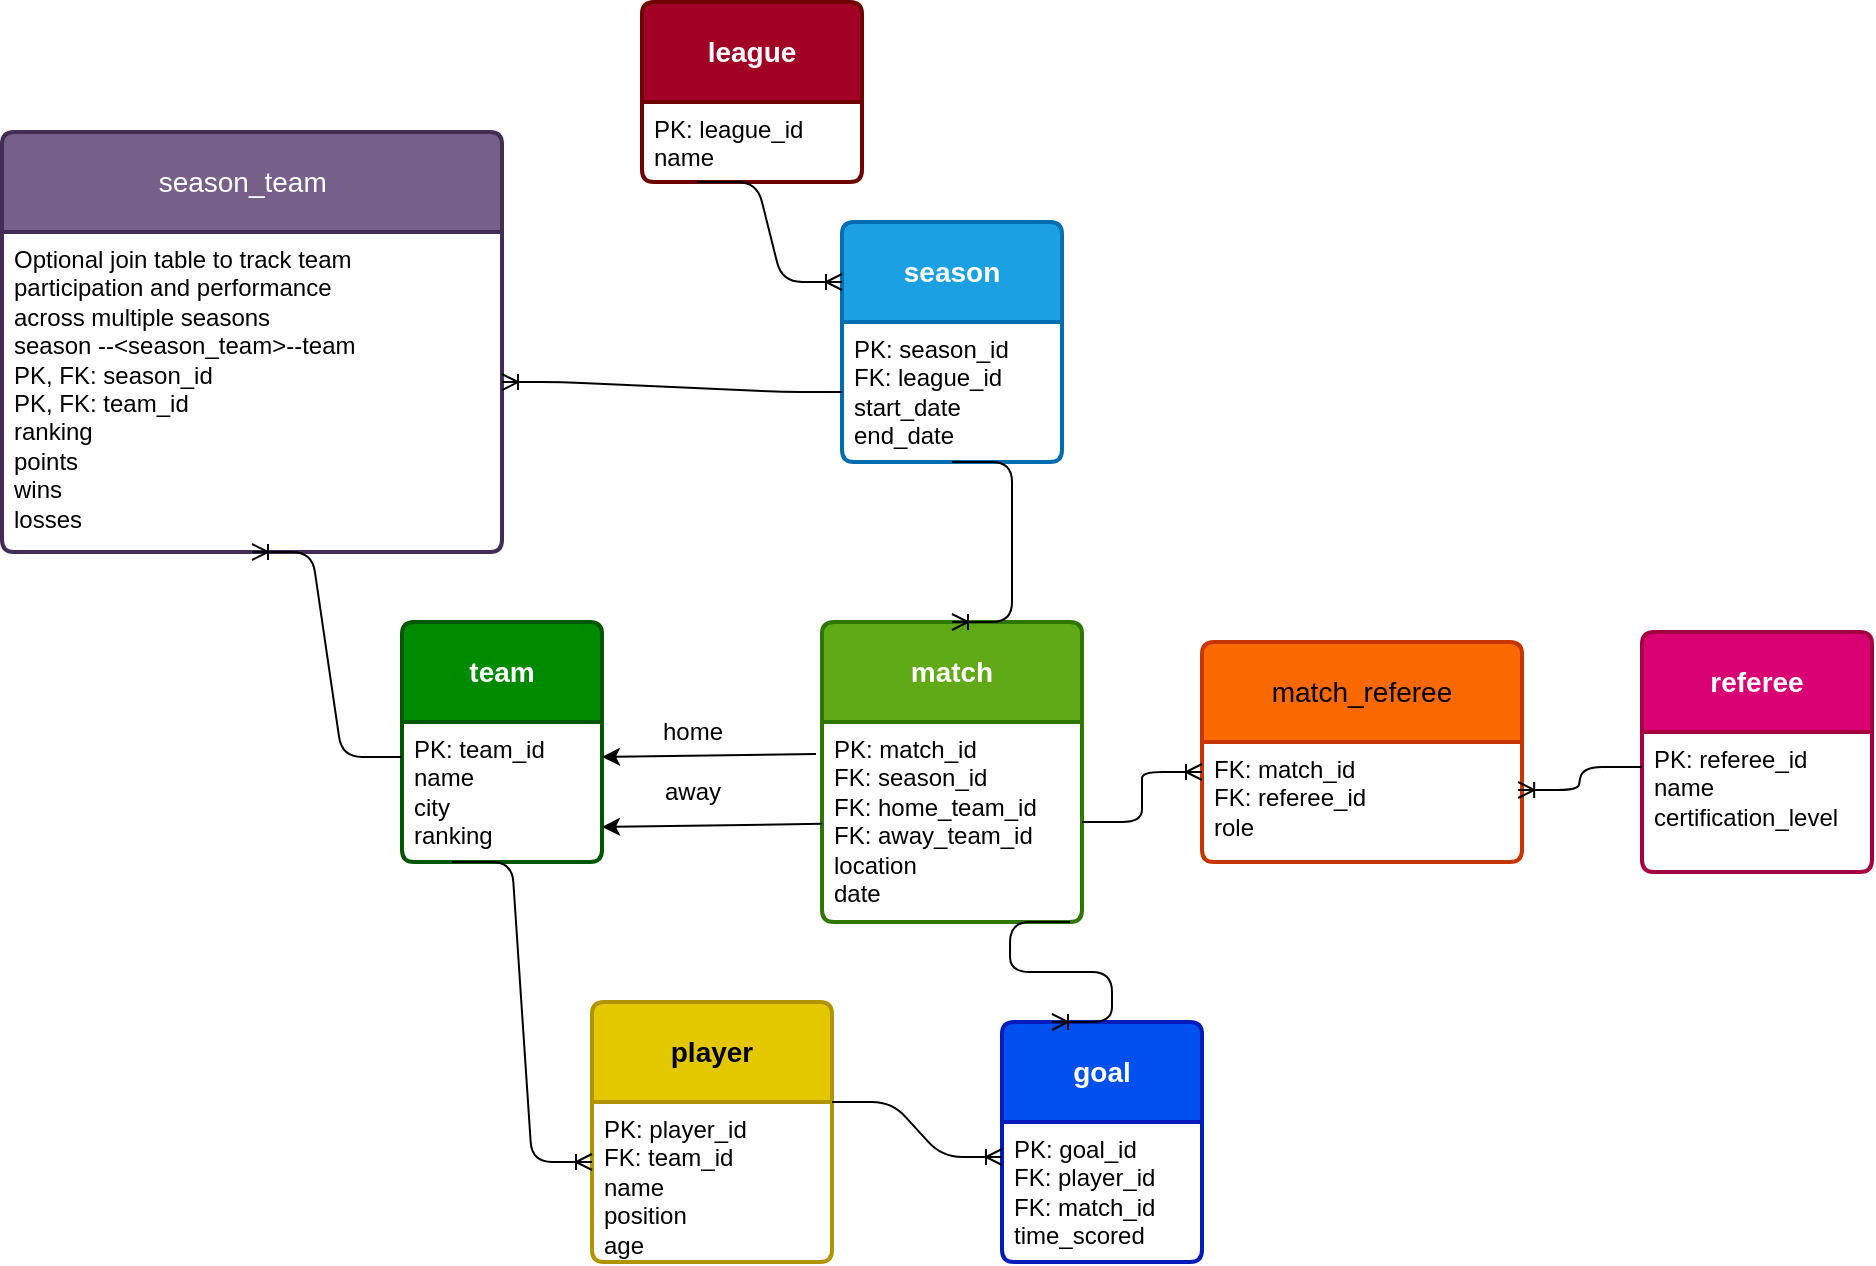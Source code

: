 <mxfile>
    <diagram id="H_w98YS7Cdo7qbDJGMlu" name="Page-1">
        <mxGraphModel dx="1332" dy="1644" grid="1" gridSize="10" guides="1" tooltips="1" connect="1" arrows="1" fold="1" page="1" pageScale="1" pageWidth="850" pageHeight="1100" math="0" shadow="0">
            <root>
                <mxCell id="0"/>
                <mxCell id="1" parent="0"/>
                <mxCell id="38" style="edgeStyle=none;html=1;" edge="1" parent="1" source="37" target="36">
                    <mxGeometry relative="1" as="geometry"/>
                </mxCell>
                <mxCell id="4" value="&lt;b&gt;referee&lt;/b&gt;" style="swimlane;childLayout=stackLayout;horizontal=1;startSize=50;horizontalStack=0;rounded=1;fontSize=14;fontStyle=0;strokeWidth=2;resizeParent=0;resizeLast=1;shadow=0;dashed=0;align=center;arcSize=4;whiteSpace=wrap;html=1;fillColor=#d80073;fontColor=#ffffff;strokeColor=#A50040;" parent="1" vertex="1">
                    <mxGeometry x="720" y="85" width="115" height="120" as="geometry"/>
                </mxCell>
                <mxCell id="5" value="PK: referee_id&lt;div&gt;&lt;font style=&quot;color: rgb(0, 0, 0);&quot;&gt;name&lt;/font&gt;&lt;/div&gt;&lt;div&gt;&lt;font style=&quot;color: rgb(0, 0, 0);&quot;&gt;certification_level&lt;/font&gt;&lt;/div&gt;" style="align=left;strokeColor=none;fillColor=none;spacingLeft=4;fontSize=12;verticalAlign=top;resizable=0;rotatable=0;part=1;html=1;" parent="4" vertex="1">
                    <mxGeometry y="50" width="115" height="70" as="geometry"/>
                </mxCell>
                <mxCell id="6" value="&lt;b&gt;player&lt;/b&gt;" style="swimlane;childLayout=stackLayout;horizontal=1;startSize=50;horizontalStack=0;rounded=1;fontSize=14;fontStyle=0;strokeWidth=2;resizeParent=0;resizeLast=1;shadow=0;dashed=0;align=center;arcSize=4;whiteSpace=wrap;html=1;fillColor=#e3c800;fontColor=#000000;strokeColor=#B09500;" parent="1" vertex="1">
                    <mxGeometry x="195" y="270" width="120" height="130" as="geometry"/>
                </mxCell>
                <mxCell id="7" value="&lt;font style=&quot;color: rgb(0, 0, 0);&quot;&gt;PK: player_id&lt;/font&gt;&lt;div&gt;&lt;font style=&quot;color: rgb(0, 0, 0);&quot;&gt;FK: team_id&lt;/font&gt;&lt;/div&gt;&lt;div&gt;&lt;font style=&quot;color: rgb(0, 0, 0);&quot;&gt;name&lt;/font&gt;&lt;/div&gt;&lt;div&gt;&lt;font style=&quot;color: rgb(0, 0, 0);&quot;&gt;position&lt;/font&gt;&lt;/div&gt;&lt;div&gt;&lt;font style=&quot;color: rgb(0, 0, 0);&quot;&gt;age&lt;/font&gt;&lt;/div&gt;" style="align=left;strokeColor=none;fillColor=none;spacingLeft=4;fontSize=12;verticalAlign=top;resizable=0;rotatable=0;part=1;html=1;" parent="6" vertex="1">
                    <mxGeometry y="50" width="120" height="80" as="geometry"/>
                </mxCell>
                <mxCell id="8" value="&lt;b&gt;season&lt;/b&gt;" style="swimlane;childLayout=stackLayout;horizontal=1;startSize=50;horizontalStack=0;rounded=1;fontSize=14;fontStyle=0;strokeWidth=2;resizeParent=0;resizeLast=1;shadow=0;dashed=0;align=center;arcSize=4;whiteSpace=wrap;html=1;fillColor=#1ba1e2;fontColor=#ffffff;strokeColor=#006EAF;" parent="1" vertex="1">
                    <mxGeometry x="320" y="-120" width="110" height="120" as="geometry"/>
                </mxCell>
                <mxCell id="9" value="&lt;div&gt;&lt;font style=&quot;color: rgb(0, 0, 0);&quot;&gt;PK: season_id&lt;/font&gt;&lt;/div&gt;&lt;div&gt;&lt;font style=&quot;color: rgb(0, 0, 0);&quot;&gt;FK: league_id&lt;/font&gt;&lt;/div&gt;&lt;font style=&quot;color: rgb(0, 0, 0);&quot;&gt;start_date&lt;/font&gt;&lt;div&gt;&lt;div&gt;&lt;font style=&quot;color: rgb(0, 0, 0);&quot;&gt;end_date&lt;/font&gt;&lt;/div&gt;&lt;/div&gt;" style="align=left;strokeColor=none;fillColor=none;spacingLeft=4;fontSize=12;verticalAlign=top;resizable=0;rotatable=0;part=1;html=1;" parent="8" vertex="1">
                    <mxGeometry y="50" width="110" height="70" as="geometry"/>
                </mxCell>
                <mxCell id="10" value="&lt;b&gt;goal&lt;/b&gt;" style="swimlane;childLayout=stackLayout;horizontal=1;startSize=50;horizontalStack=0;rounded=1;fontSize=14;fontStyle=0;strokeWidth=2;resizeParent=0;resizeLast=1;shadow=0;dashed=0;align=center;arcSize=4;whiteSpace=wrap;html=1;fillColor=#0050ef;fontColor=#ffffff;strokeColor=#001DBC;" parent="1" vertex="1">
                    <mxGeometry x="400" y="280" width="100" height="120" as="geometry"/>
                </mxCell>
                <mxCell id="11" value="&lt;font style=&quot;color: rgb(0, 0, 0);&quot;&gt;PK: goal_id&lt;/font&gt;&lt;div&gt;&lt;font style=&quot;color: rgb(0, 0, 0);&quot;&gt;FK: player_id&lt;/font&gt;&lt;/div&gt;&lt;div&gt;&lt;font style=&quot;color: rgb(0, 0, 0);&quot;&gt;FK: match_id&lt;/font&gt;&lt;/div&gt;&lt;div&gt;&lt;font style=&quot;color: rgb(0, 0, 0);&quot;&gt;time_scored&lt;/font&gt;&lt;/div&gt;" style="align=left;strokeColor=none;fillColor=none;spacingLeft=4;fontSize=12;verticalAlign=top;resizable=0;rotatable=0;part=1;html=1;" parent="10" vertex="1">
                    <mxGeometry y="50" width="100" height="70" as="geometry"/>
                </mxCell>
                <mxCell id="12" value="&lt;b&gt;team&lt;/b&gt;" style="swimlane;childLayout=stackLayout;horizontal=1;startSize=50;horizontalStack=0;rounded=1;fontSize=14;fontStyle=0;strokeWidth=2;resizeParent=0;resizeLast=1;shadow=0;dashed=0;align=center;arcSize=4;whiteSpace=wrap;html=1;fillColor=#008a00;fontColor=#ffffff;strokeColor=#005700;" parent="1" vertex="1">
                    <mxGeometry x="100" y="80" width="100" height="120" as="geometry"/>
                </mxCell>
                <mxCell id="13" value="&lt;font style=&quot;color: rgb(0, 0, 0);&quot;&gt;PK: team_id&lt;/font&gt;&lt;div&gt;&lt;span style=&quot;background-color: transparent;&quot;&gt;&lt;font style=&quot;color: rgb(0, 0, 0);&quot;&gt;name&lt;/font&gt;&lt;/span&gt;&lt;/div&gt;&lt;div&gt;&lt;span style=&quot;background-color: transparent;&quot;&gt;&lt;font style=&quot;color: rgb(0, 0, 0);&quot;&gt;city&lt;/font&gt;&lt;/span&gt;&lt;/div&gt;&lt;div&gt;&lt;span style=&quot;background-color: transparent;&quot;&gt;&lt;font style=&quot;color: rgb(0, 0, 0);&quot;&gt;ranking&lt;/font&gt;&lt;/span&gt;&lt;/div&gt;&lt;div&gt;&lt;br&gt;&lt;/div&gt;" style="align=left;strokeColor=none;fillColor=none;spacingLeft=4;fontSize=12;verticalAlign=top;resizable=0;rotatable=0;part=1;html=1;" parent="12" vertex="1">
                    <mxGeometry y="50" width="100" height="70" as="geometry"/>
                </mxCell>
                <mxCell id="16" value="&lt;b&gt;league&lt;/b&gt;" style="swimlane;childLayout=stackLayout;horizontal=1;startSize=50;horizontalStack=0;rounded=1;fontSize=14;fontStyle=0;strokeWidth=2;resizeParent=0;resizeLast=1;shadow=0;dashed=0;align=center;arcSize=4;whiteSpace=wrap;html=1;fillColor=#a20025;fontColor=#ffffff;strokeColor=#6F0000;" parent="1" vertex="1">
                    <mxGeometry x="220" y="-230" width="110" height="90" as="geometry"/>
                </mxCell>
                <mxCell id="17" value="&lt;div&gt;&lt;font style=&quot;color: rgb(0, 0, 0);&quot;&gt;PK: league_id&lt;/font&gt;&lt;/div&gt;&lt;div&gt;&lt;font style=&quot;color: rgb(0, 0, 0);&quot;&gt;name&lt;/font&gt;&lt;/div&gt;" style="align=left;strokeColor=none;fillColor=none;spacingLeft=4;fontSize=12;verticalAlign=top;resizable=0;rotatable=0;part=1;html=1;" parent="16" vertex="1">
                    <mxGeometry y="50" width="110" height="40" as="geometry"/>
                </mxCell>
                <mxCell id="18" value="&lt;b&gt;match&lt;/b&gt;" style="swimlane;childLayout=stackLayout;horizontal=1;startSize=50;horizontalStack=0;rounded=1;fontSize=14;fontStyle=0;strokeWidth=2;resizeParent=0;resizeLast=1;shadow=0;dashed=0;align=center;arcSize=4;whiteSpace=wrap;html=1;fillColor=#60a917;fontColor=#ffffff;strokeColor=#2D7600;" parent="1" vertex="1">
                    <mxGeometry x="310" y="80" width="130" height="150" as="geometry"/>
                </mxCell>
                <mxCell id="19" value="&lt;font style=&quot;color: rgb(0, 0, 0);&quot;&gt;PK: match_id&lt;/font&gt;&lt;div&gt;&lt;font style=&quot;color: rgb(0, 0, 0);&quot;&gt;FK: season_id&lt;/font&gt;&lt;/div&gt;&lt;div&gt;&lt;font style=&quot;color: rgb(0, 0, 0);&quot;&gt;FK: home_team_id&lt;/font&gt;&lt;/div&gt;&lt;div&gt;&lt;font style=&quot;color: rgb(0, 0, 0);&quot;&gt;FK: away_team_id&lt;/font&gt;&lt;/div&gt;&lt;div&gt;&lt;font style=&quot;color: rgb(0, 0, 0);&quot;&gt;location&lt;/font&gt;&lt;/div&gt;&lt;div&gt;&lt;font style=&quot;color: rgb(0, 0, 0);&quot;&gt;date&lt;/font&gt;&lt;/div&gt;&lt;div&gt;&lt;br&gt;&lt;/div&gt;" style="align=left;strokeColor=none;fillColor=none;spacingLeft=4;fontSize=12;verticalAlign=top;resizable=0;rotatable=0;part=1;html=1;" parent="18" vertex="1">
                    <mxGeometry y="50" width="130" height="100" as="geometry"/>
                </mxCell>
                <mxCell id="21" value="" style="edgeStyle=entityRelationEdgeStyle;fontSize=12;html=1;endArrow=ERoneToMany;exitX=0.5;exitY=1;exitDx=0;exitDy=0;entryX=0.5;entryY=0;entryDx=0;entryDy=0;" parent="1" source="9" target="18" edge="1">
                    <mxGeometry width="100" height="100" relative="1" as="geometry">
                        <mxPoint x="430" y="280" as="sourcePoint"/>
                        <mxPoint x="370" y="70" as="targetPoint"/>
                    </mxGeometry>
                </mxCell>
                <mxCell id="24" value="" style="edgeStyle=entityRelationEdgeStyle;fontSize=12;html=1;endArrow=ERoneToMany;entryX=0;entryY=0.375;entryDx=0;entryDy=0;entryPerimeter=0;exitX=0.25;exitY=1;exitDx=0;exitDy=0;" parent="1" source="13" target="7" edge="1">
                    <mxGeometry width="100" height="100" relative="1" as="geometry">
                        <mxPoint x="120" y="230" as="sourcePoint"/>
                        <mxPoint x="530" y="180" as="targetPoint"/>
                        <Array as="points">
                            <mxPoint x="540" y="230"/>
                        </Array>
                    </mxGeometry>
                </mxCell>
                <mxCell id="26" value="" style="edgeStyle=entityRelationEdgeStyle;fontSize=12;html=1;endArrow=ERoneToMany;entryX=0;entryY=0.25;entryDx=0;entryDy=0;exitX=1;exitY=0;exitDx=0;exitDy=0;" parent="1" source="7" target="11" edge="1">
                    <mxGeometry width="100" height="100" relative="1" as="geometry">
                        <mxPoint x="430" y="400" as="sourcePoint"/>
                        <mxPoint x="530" y="300" as="targetPoint"/>
                    </mxGeometry>
                </mxCell>
                <mxCell id="29" value="" style="edgeStyle=entityRelationEdgeStyle;fontSize=12;html=1;endArrow=ERoneToMany;entryX=0.25;entryY=0;entryDx=0;entryDy=0;exitX=0.954;exitY=1;exitDx=0;exitDy=0;exitPerimeter=0;" parent="1" source="19" target="10" edge="1">
                    <mxGeometry width="100" height="100" relative="1" as="geometry">
                        <mxPoint x="580" y="240" as="sourcePoint"/>
                        <mxPoint x="530" y="60" as="targetPoint"/>
                    </mxGeometry>
                </mxCell>
                <mxCell id="31" value="season_team&lt;span style=&quot;white-space: pre;&quot;&gt;&#x9;&lt;/span&gt;" style="swimlane;childLayout=stackLayout;horizontal=1;startSize=50;horizontalStack=0;rounded=1;fontSize=14;fontStyle=0;strokeWidth=2;resizeParent=0;resizeLast=1;shadow=0;dashed=0;align=center;arcSize=4;whiteSpace=wrap;html=1;fillColor=#76608a;fontColor=#ffffff;strokeColor=#432D57;" vertex="1" parent="1">
                    <mxGeometry x="-100" y="-165" width="250" height="210" as="geometry"/>
                </mxCell>
                <mxCell id="32" value="&lt;font&gt;Optional join table to track team&lt;/font&gt;&lt;div&gt;&lt;font&gt;participation and performance&lt;/font&gt;&lt;/div&gt;&lt;div&gt;&lt;font&gt;across multiple seasons&lt;/font&gt;&lt;/div&gt;&lt;div&gt;season --&amp;lt;season_team&amp;gt;--team&lt;/div&gt;&lt;div&gt;&lt;font&gt;PK, FK: season_id&lt;/font&gt;&lt;/div&gt;&lt;div&gt;&lt;font&gt;PK, FK: team_id&lt;/font&gt;&lt;/div&gt;&lt;div&gt;&lt;font&gt;ranking&lt;/font&gt;&lt;/div&gt;&lt;div&gt;&lt;font&gt;points&lt;/font&gt;&lt;/div&gt;&lt;div&gt;wins&lt;/div&gt;&lt;div&gt;losses&lt;/div&gt;" style="align=left;strokeColor=none;fillColor=none;spacingLeft=4;fontSize=12;verticalAlign=top;resizable=0;rotatable=0;part=1;html=1;" vertex="1" parent="31">
                    <mxGeometry y="50" width="250" height="160" as="geometry"/>
                </mxCell>
                <mxCell id="36" value="match_referee" style="swimlane;childLayout=stackLayout;horizontal=1;startSize=50;horizontalStack=0;rounded=1;fontSize=14;fontStyle=0;strokeWidth=2;resizeParent=0;resizeLast=1;shadow=0;dashed=0;align=center;arcSize=4;whiteSpace=wrap;html=1;fillColor=#fa6800;fontColor=#000000;strokeColor=#C73500;" vertex="1" parent="1">
                    <mxGeometry x="500" y="90" width="160" height="110" as="geometry"/>
                </mxCell>
                <mxCell id="37" value="FK: match_id&lt;div&gt;FK: referee_id&lt;/div&gt;&lt;div&gt;role&lt;/div&gt;" style="align=left;strokeColor=none;fillColor=none;spacingLeft=4;fontSize=12;verticalAlign=top;resizable=0;rotatable=0;part=1;html=1;" vertex="1" parent="36">
                    <mxGeometry y="50" width="160" height="60" as="geometry"/>
                </mxCell>
                <mxCell id="40" value="" style="edgeStyle=entityRelationEdgeStyle;fontSize=12;html=1;endArrow=ERoneToMany;exitX=1;exitY=0.5;exitDx=0;exitDy=0;entryX=0;entryY=0.25;entryDx=0;entryDy=0;" edge="1" parent="1" source="19" target="37">
                    <mxGeometry width="100" height="100" relative="1" as="geometry">
                        <mxPoint x="690" y="210" as="sourcePoint"/>
                        <mxPoint x="480" y="140" as="targetPoint"/>
                        <Array as="points">
                            <mxPoint x="437" y="185"/>
                            <mxPoint x="480" y="190"/>
                        </Array>
                    </mxGeometry>
                </mxCell>
                <mxCell id="41" value="" style="edgeStyle=entityRelationEdgeStyle;fontSize=12;html=1;endArrow=ERoneToMany;entryX=0.988;entryY=0.4;entryDx=0;entryDy=0;entryPerimeter=0;exitX=0;exitY=0.25;exitDx=0;exitDy=0;" edge="1" parent="1" source="5" target="37">
                    <mxGeometry width="100" height="100" relative="1" as="geometry">
                        <mxPoint x="648" y="-60" as="sourcePoint"/>
                        <mxPoint x="440" y="-10" as="targetPoint"/>
                    </mxGeometry>
                </mxCell>
                <mxCell id="44" value="home" style="text;html=1;align=center;verticalAlign=middle;resizable=0;points=[];autosize=1;strokeColor=none;fillColor=none;" vertex="1" parent="1">
                    <mxGeometry x="220" y="120" width="50" height="30" as="geometry"/>
                </mxCell>
                <mxCell id="53" style="edgeStyle=none;html=1;entryX=1;entryY=0.75;entryDx=0;entryDy=0;" edge="1" parent="1" source="19" target="13">
                    <mxGeometry relative="1" as="geometry"/>
                </mxCell>
                <mxCell id="54" style="edgeStyle=none;html=1;entryX=1;entryY=0.25;entryDx=0;entryDy=0;exitX=-0.023;exitY=0.16;exitDx=0;exitDy=0;exitPerimeter=0;" edge="1" parent="1" source="19" target="13">
                    <mxGeometry relative="1" as="geometry"/>
                </mxCell>
                <mxCell id="55" value="&lt;span&gt;&lt;font&gt;away&lt;/font&gt;&lt;/span&gt;" style="text;html=1;align=center;verticalAlign=middle;resizable=0;points=[];autosize=1;strokeColor=none;fillColor=none;" vertex="1" parent="1">
                    <mxGeometry x="220" y="150" width="50" height="30" as="geometry"/>
                </mxCell>
                <mxCell id="20" value="" style="edgeStyle=entityRelationEdgeStyle;fontSize=12;html=1;endArrow=ERoneToMany;entryX=0;entryY=0.25;entryDx=0;entryDy=0;exitX=0.25;exitY=1;exitDx=0;exitDy=0;" parent="1" source="17" target="8" edge="1">
                    <mxGeometry width="100" height="100" relative="1" as="geometry">
                        <mxPoint x="260" y="-110" as="sourcePoint"/>
                        <mxPoint x="310" y="-100" as="targetPoint"/>
                        <Array as="points">
                            <mxPoint x="310" y="-130"/>
                            <mxPoint x="310" y="-130"/>
                            <mxPoint x="300" y="-140"/>
                            <mxPoint x="310" y="-130"/>
                            <mxPoint x="310" y="-130"/>
                        </Array>
                    </mxGeometry>
                </mxCell>
                <mxCell id="50" value="" style="edgeStyle=entityRelationEdgeStyle;fontSize=12;html=1;endArrow=ERoneToMany;entryX=1;entryY=0.469;entryDx=0;entryDy=0;exitX=0;exitY=0.5;exitDx=0;exitDy=0;entryPerimeter=0;" edge="1" parent="1" source="9" target="32">
                    <mxGeometry width="100" height="100" relative="1" as="geometry">
                        <mxPoint x="220" y="-35" as="sourcePoint"/>
                        <mxPoint x="148" y="-85" as="targetPoint"/>
                        <Array as="points">
                            <mxPoint x="210" y="-75"/>
                            <mxPoint x="210" y="-75"/>
                            <mxPoint x="200" y="-85"/>
                            <mxPoint x="210" y="-75"/>
                            <mxPoint x="210" y="-75"/>
                        </Array>
                    </mxGeometry>
                </mxCell>
                <mxCell id="51" value="" style="edgeStyle=entityRelationEdgeStyle;fontSize=12;html=1;endArrow=ERoneToMany;exitX=0;exitY=0.25;exitDx=0;exitDy=0;entryX=0.5;entryY=1;entryDx=0;entryDy=0;" edge="1" parent="1" source="13" target="32">
                    <mxGeometry width="100" height="100" relative="1" as="geometry">
                        <mxPoint x="100" y="163" as="sourcePoint"/>
                        <mxPoint x="-70" y="157.5" as="targetPoint"/>
                        <Array as="points">
                            <mxPoint x="-10" y="122.5"/>
                            <mxPoint x="-10" y="122.5"/>
                            <mxPoint x="-20" y="112.5"/>
                            <mxPoint x="-10" y="122.5"/>
                            <mxPoint x="-10" y="122.5"/>
                        </Array>
                    </mxGeometry>
                </mxCell>
            </root>
        </mxGraphModel>
    </diagram>
</mxfile>